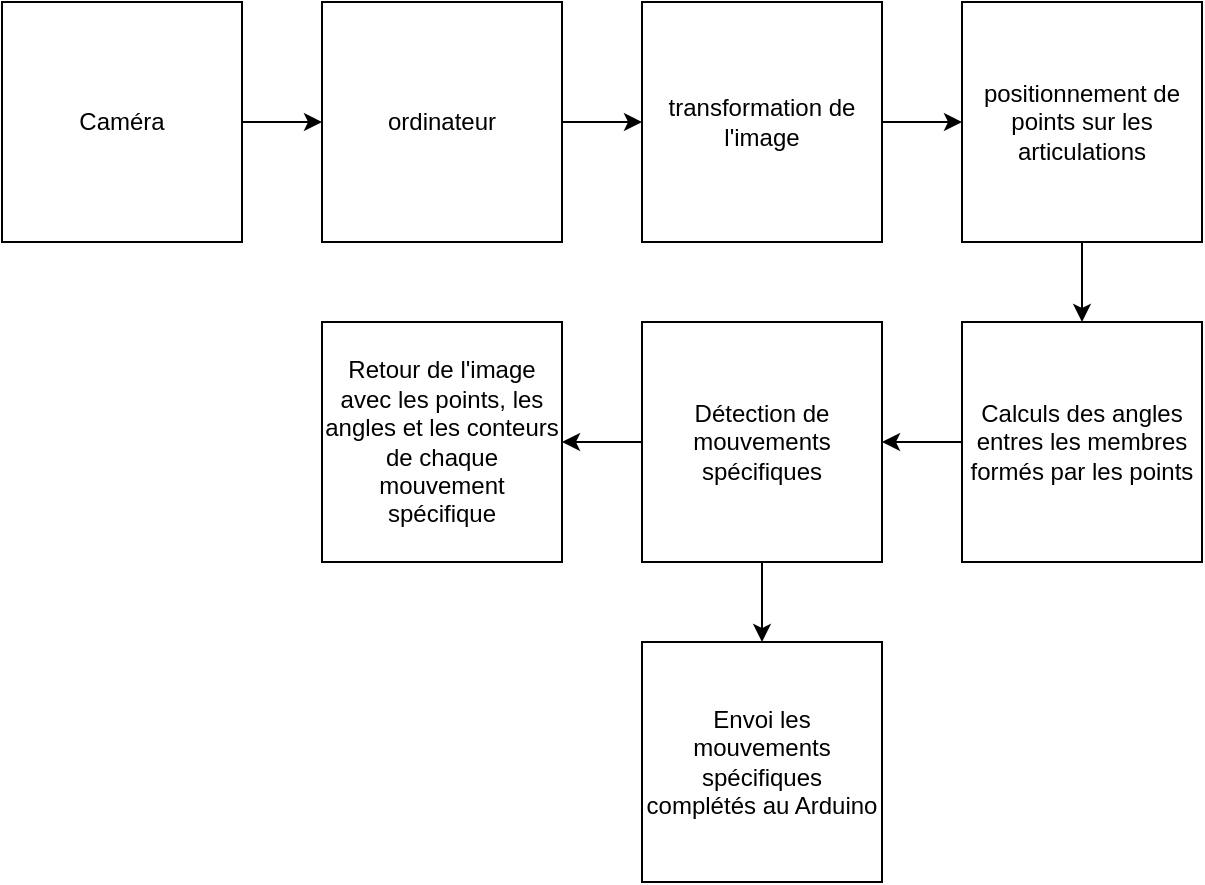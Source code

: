 <mxfile version="21.6.6" type="onedrive">
  <diagram name="Page-1" id="6g7pFV2eVfMPHcUgm9A7">
    <mxGraphModel grid="1" page="1" gridSize="10" guides="1" tooltips="1" connect="1" arrows="1" fold="1" pageScale="1" pageWidth="827" pageHeight="1169" math="0" shadow="0">
      <root>
        <mxCell id="0" />
        <mxCell id="1" parent="0" />
        <mxCell id="OopK6zG3q_gzYBTuyFCd-7" style="edgeStyle=orthogonalEdgeStyle;rounded=0;orthogonalLoop=1;jettySize=auto;html=1;exitX=1;exitY=0.5;exitDx=0;exitDy=0;entryX=0;entryY=0.5;entryDx=0;entryDy=0;" edge="1" parent="1" source="OopK6zG3q_gzYBTuyFCd-1" target="OopK6zG3q_gzYBTuyFCd-3">
          <mxGeometry relative="1" as="geometry" />
        </mxCell>
        <mxCell id="OopK6zG3q_gzYBTuyFCd-1" value="ordinateur" style="rounded=0;whiteSpace=wrap;html=1;" vertex="1" parent="1">
          <mxGeometry x="240" y="80" width="120" height="120" as="geometry" />
        </mxCell>
        <mxCell id="OopK6zG3q_gzYBTuyFCd-6" style="edgeStyle=orthogonalEdgeStyle;rounded=0;orthogonalLoop=1;jettySize=auto;html=1;exitX=1;exitY=0.5;exitDx=0;exitDy=0;entryX=0;entryY=0.5;entryDx=0;entryDy=0;" edge="1" parent="1" source="OopK6zG3q_gzYBTuyFCd-2" target="OopK6zG3q_gzYBTuyFCd-1">
          <mxGeometry relative="1" as="geometry" />
        </mxCell>
        <mxCell id="OopK6zG3q_gzYBTuyFCd-2" value="Caméra" style="rounded=0;whiteSpace=wrap;html=1;" vertex="1" parent="1">
          <mxGeometry x="80" y="80" width="120" height="120" as="geometry" />
        </mxCell>
        <mxCell id="OopK6zG3q_gzYBTuyFCd-8" style="edgeStyle=orthogonalEdgeStyle;rounded=0;orthogonalLoop=1;jettySize=auto;html=1;exitX=1;exitY=0.5;exitDx=0;exitDy=0;entryX=0;entryY=0.5;entryDx=0;entryDy=0;" edge="1" parent="1" source="OopK6zG3q_gzYBTuyFCd-3" target="OopK6zG3q_gzYBTuyFCd-4">
          <mxGeometry relative="1" as="geometry" />
        </mxCell>
        <mxCell id="OopK6zG3q_gzYBTuyFCd-3" value="transformation de l&#39;image" style="rounded=0;whiteSpace=wrap;html=1;" vertex="1" parent="1">
          <mxGeometry x="400" y="80" width="120" height="120" as="geometry" />
        </mxCell>
        <mxCell id="OopK6zG3q_gzYBTuyFCd-10" style="edgeStyle=orthogonalEdgeStyle;rounded=0;orthogonalLoop=1;jettySize=auto;html=1;exitX=0.5;exitY=1;exitDx=0;exitDy=0;entryX=0.5;entryY=0;entryDx=0;entryDy=0;" edge="1" parent="1" source="OopK6zG3q_gzYBTuyFCd-4" target="OopK6zG3q_gzYBTuyFCd-9">
          <mxGeometry relative="1" as="geometry" />
        </mxCell>
        <mxCell id="OopK6zG3q_gzYBTuyFCd-4" value="positionnement de points sur les articulations" style="rounded=0;whiteSpace=wrap;html=1;" vertex="1" parent="1">
          <mxGeometry x="560" y="80" width="120" height="120" as="geometry" />
        </mxCell>
        <mxCell id="OopK6zG3q_gzYBTuyFCd-12" style="edgeStyle=orthogonalEdgeStyle;rounded=0;orthogonalLoop=1;jettySize=auto;html=1;exitX=0;exitY=0.5;exitDx=0;exitDy=0;" edge="1" parent="1" source="OopK6zG3q_gzYBTuyFCd-9" target="OopK6zG3q_gzYBTuyFCd-11">
          <mxGeometry relative="1" as="geometry" />
        </mxCell>
        <mxCell id="OopK6zG3q_gzYBTuyFCd-9" value="Calculs des angles entres les membres formés par les points" style="rounded=0;whiteSpace=wrap;html=1;" vertex="1" parent="1">
          <mxGeometry x="560" y="240" width="120" height="120" as="geometry" />
        </mxCell>
        <mxCell id="OopK6zG3q_gzYBTuyFCd-14" style="edgeStyle=orthogonalEdgeStyle;rounded=0;orthogonalLoop=1;jettySize=auto;html=1;exitX=0;exitY=0.5;exitDx=0;exitDy=0;" edge="1" parent="1" source="OopK6zG3q_gzYBTuyFCd-11" target="OopK6zG3q_gzYBTuyFCd-13">
          <mxGeometry relative="1" as="geometry" />
        </mxCell>
        <mxCell id="OopK6zG3q_gzYBTuyFCd-16" style="edgeStyle=orthogonalEdgeStyle;rounded=0;orthogonalLoop=1;jettySize=auto;html=1;exitX=0.5;exitY=1;exitDx=0;exitDy=0;entryX=0.5;entryY=0;entryDx=0;entryDy=0;" edge="1" parent="1" source="OopK6zG3q_gzYBTuyFCd-11" target="OopK6zG3q_gzYBTuyFCd-15">
          <mxGeometry relative="1" as="geometry" />
        </mxCell>
        <mxCell id="OopK6zG3q_gzYBTuyFCd-11" value="Détection de mouvements spécifiques" style="rounded=0;whiteSpace=wrap;html=1;" vertex="1" parent="1">
          <mxGeometry x="400" y="240" width="120" height="120" as="geometry" />
        </mxCell>
        <mxCell id="OopK6zG3q_gzYBTuyFCd-13" value="Retour de l&#39;image avec les points, les angles et les conteurs de chaque mouvement spécifique" style="rounded=0;whiteSpace=wrap;html=1;" vertex="1" parent="1">
          <mxGeometry x="240" y="240" width="120" height="120" as="geometry" />
        </mxCell>
        <mxCell id="OopK6zG3q_gzYBTuyFCd-15" value="Envoi les mouvements spécifiques complétés au Arduino" style="rounded=0;whiteSpace=wrap;html=1;" vertex="1" parent="1">
          <mxGeometry x="400" y="400" width="120" height="120" as="geometry" />
        </mxCell>
      </root>
    </mxGraphModel>
  </diagram>
</mxfile>
